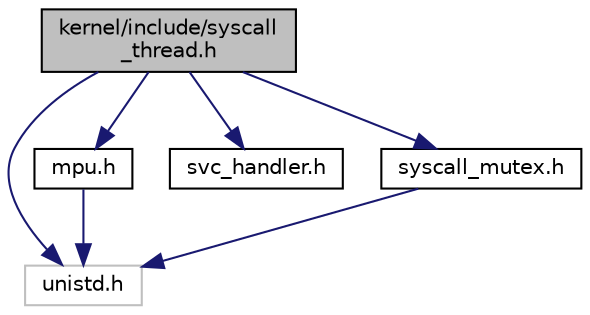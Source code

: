 digraph "kernel/include/syscall_thread.h"
{
 // LATEX_PDF_SIZE
  edge [fontname="Helvetica",fontsize="10",labelfontname="Helvetica",labelfontsize="10"];
  node [fontname="Helvetica",fontsize="10",shape=record];
  Node1 [label="kernel/include/syscall\l_thread.h",height=0.2,width=0.4,color="black", fillcolor="grey75", style="filled", fontcolor="black",tooltip="system calls to support thread library for lab 4"];
  Node1 -> Node2 [color="midnightblue",fontsize="10",style="solid",fontname="Helvetica"];
  Node2 [label="unistd.h",height=0.2,width=0.4,color="grey75", fillcolor="white", style="filled",tooltip=" "];
  Node1 -> Node3 [color="midnightblue",fontsize="10",style="solid",fontname="Helvetica"];
  Node3 [label="mpu.h",height=0.2,width=0.4,color="black", fillcolor="white", style="filled",URL="$mpu_8h.html",tooltip="prototypes for memory protection"];
  Node3 -> Node2 [color="midnightblue",fontsize="10",style="solid",fontname="Helvetica"];
  Node1 -> Node4 [color="midnightblue",fontsize="10",style="solid",fontname="Helvetica"];
  Node4 [label="svc_handler.h",height=0.2,width=0.4,color="black", fillcolor="white", style="filled",URL="$svc__handler_8h.html",tooltip="prototypes for push-button \"soft reset\""];
  Node1 -> Node5 [color="midnightblue",fontsize="10",style="solid",fontname="Helvetica"];
  Node5 [label="syscall_mutex.h",height=0.2,width=0.4,color="black", fillcolor="white", style="filled",URL="$syscall__mutex_8h.html",tooltip="prototypes for system calls to support mutexes for lab 4"];
  Node5 -> Node2 [color="midnightblue",fontsize="10",style="solid",fontname="Helvetica"];
}
